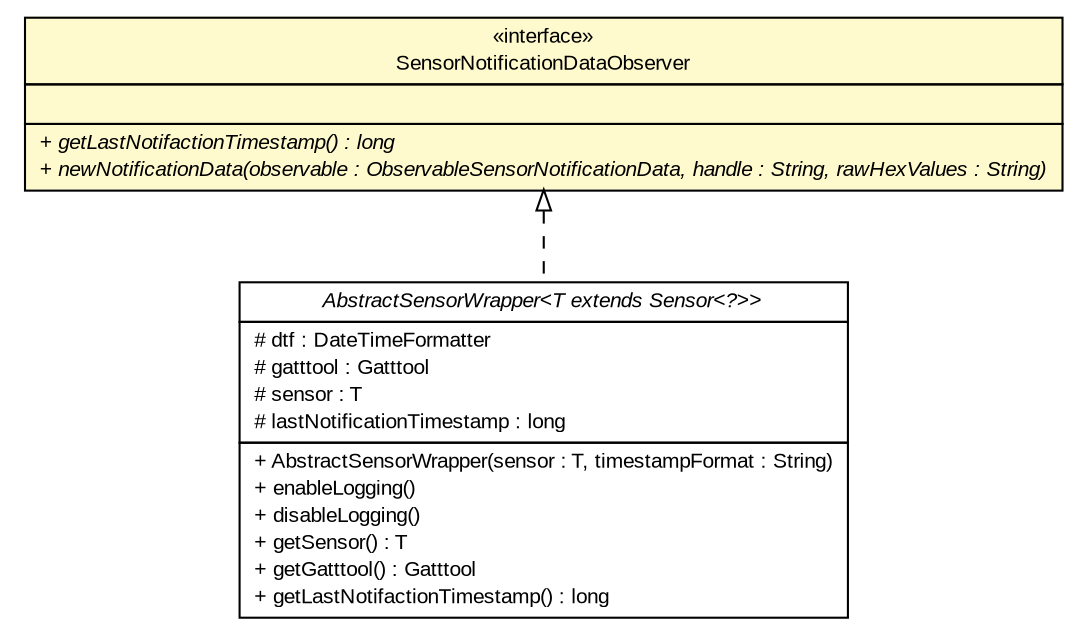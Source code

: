 #!/usr/local/bin/dot
#
# Class diagram 
# Generated by UMLGraph version R5_6 (http://www.umlgraph.org/)
#

digraph G {
	edge [fontname="arial",fontsize=10,labelfontname="arial",labelfontsize=10];
	node [fontname="arial",fontsize=10,shape=plaintext];
	nodesep=0.25;
	ranksep=0.5;
	// de.fhg.fit.biomos.sensorplatform.sensorwrapper.SensorNotificationDataObserver
	c1918 [label=<<table title="de.fhg.fit.biomos.sensorplatform.sensorwrapper.SensorNotificationDataObserver" border="0" cellborder="1" cellspacing="0" cellpadding="2" port="p" bgcolor="lemonChiffon" href="./SensorNotificationDataObserver.html">
		<tr><td><table border="0" cellspacing="0" cellpadding="1">
<tr><td align="center" balign="center"> &#171;interface&#187; </td></tr>
<tr><td align="center" balign="center"> SensorNotificationDataObserver </td></tr>
		</table></td></tr>
		<tr><td><table border="0" cellspacing="0" cellpadding="1">
<tr><td align="left" balign="left">  </td></tr>
		</table></td></tr>
		<tr><td><table border="0" cellspacing="0" cellpadding="1">
<tr><td align="left" balign="left"><font face="arial italic" point-size="10.0"> + getLastNotifactionTimestamp() : long </font></td></tr>
<tr><td align="left" balign="left"><font face="arial italic" point-size="10.0"> + newNotificationData(observable : ObservableSensorNotificationData, handle : String, rawHexValues : String) </font></td></tr>
		</table></td></tr>
		</table>>, URL="./SensorNotificationDataObserver.html", fontname="arial", fontcolor="black", fontsize=10.0];
	// de.fhg.fit.biomos.sensorplatform.sensorwrapper.AbstractSensorWrapper<T extends de.fhg.fit.biomos.sensorplatform.sensor.Sensor<?>>
	c1923 [label=<<table title="de.fhg.fit.biomos.sensorplatform.sensorwrapper.AbstractSensorWrapper" border="0" cellborder="1" cellspacing="0" cellpadding="2" port="p" href="./AbstractSensorWrapper.html">
		<tr><td><table border="0" cellspacing="0" cellpadding="1">
<tr><td align="center" balign="center"><font face="arial italic"> AbstractSensorWrapper&lt;T extends Sensor&lt;?&gt;&gt; </font></td></tr>
		</table></td></tr>
		<tr><td><table border="0" cellspacing="0" cellpadding="1">
<tr><td align="left" balign="left"> # dtf : DateTimeFormatter </td></tr>
<tr><td align="left" balign="left"> # gatttool : Gatttool </td></tr>
<tr><td align="left" balign="left"> # sensor : T </td></tr>
<tr><td align="left" balign="left"> # lastNotificationTimestamp : long </td></tr>
		</table></td></tr>
		<tr><td><table border="0" cellspacing="0" cellpadding="1">
<tr><td align="left" balign="left"> + AbstractSensorWrapper(sensor : T, timestampFormat : String) </td></tr>
<tr><td align="left" balign="left"> + enableLogging() </td></tr>
<tr><td align="left" balign="left"> + disableLogging() </td></tr>
<tr><td align="left" balign="left"> + getSensor() : T </td></tr>
<tr><td align="left" balign="left"> + getGatttool() : Gatttool </td></tr>
<tr><td align="left" balign="left"> + getLastNotifactionTimestamp() : long </td></tr>
		</table></td></tr>
		</table>>, URL="./AbstractSensorWrapper.html", fontname="arial", fontcolor="black", fontsize=10.0];
	//de.fhg.fit.biomos.sensorplatform.sensorwrapper.AbstractSensorWrapper<T extends de.fhg.fit.biomos.sensorplatform.sensor.Sensor<?>> implements de.fhg.fit.biomos.sensorplatform.sensorwrapper.SensorNotificationDataObserver
	c1918:p -> c1923:p [dir=back,arrowtail=empty,style=dashed];
}

